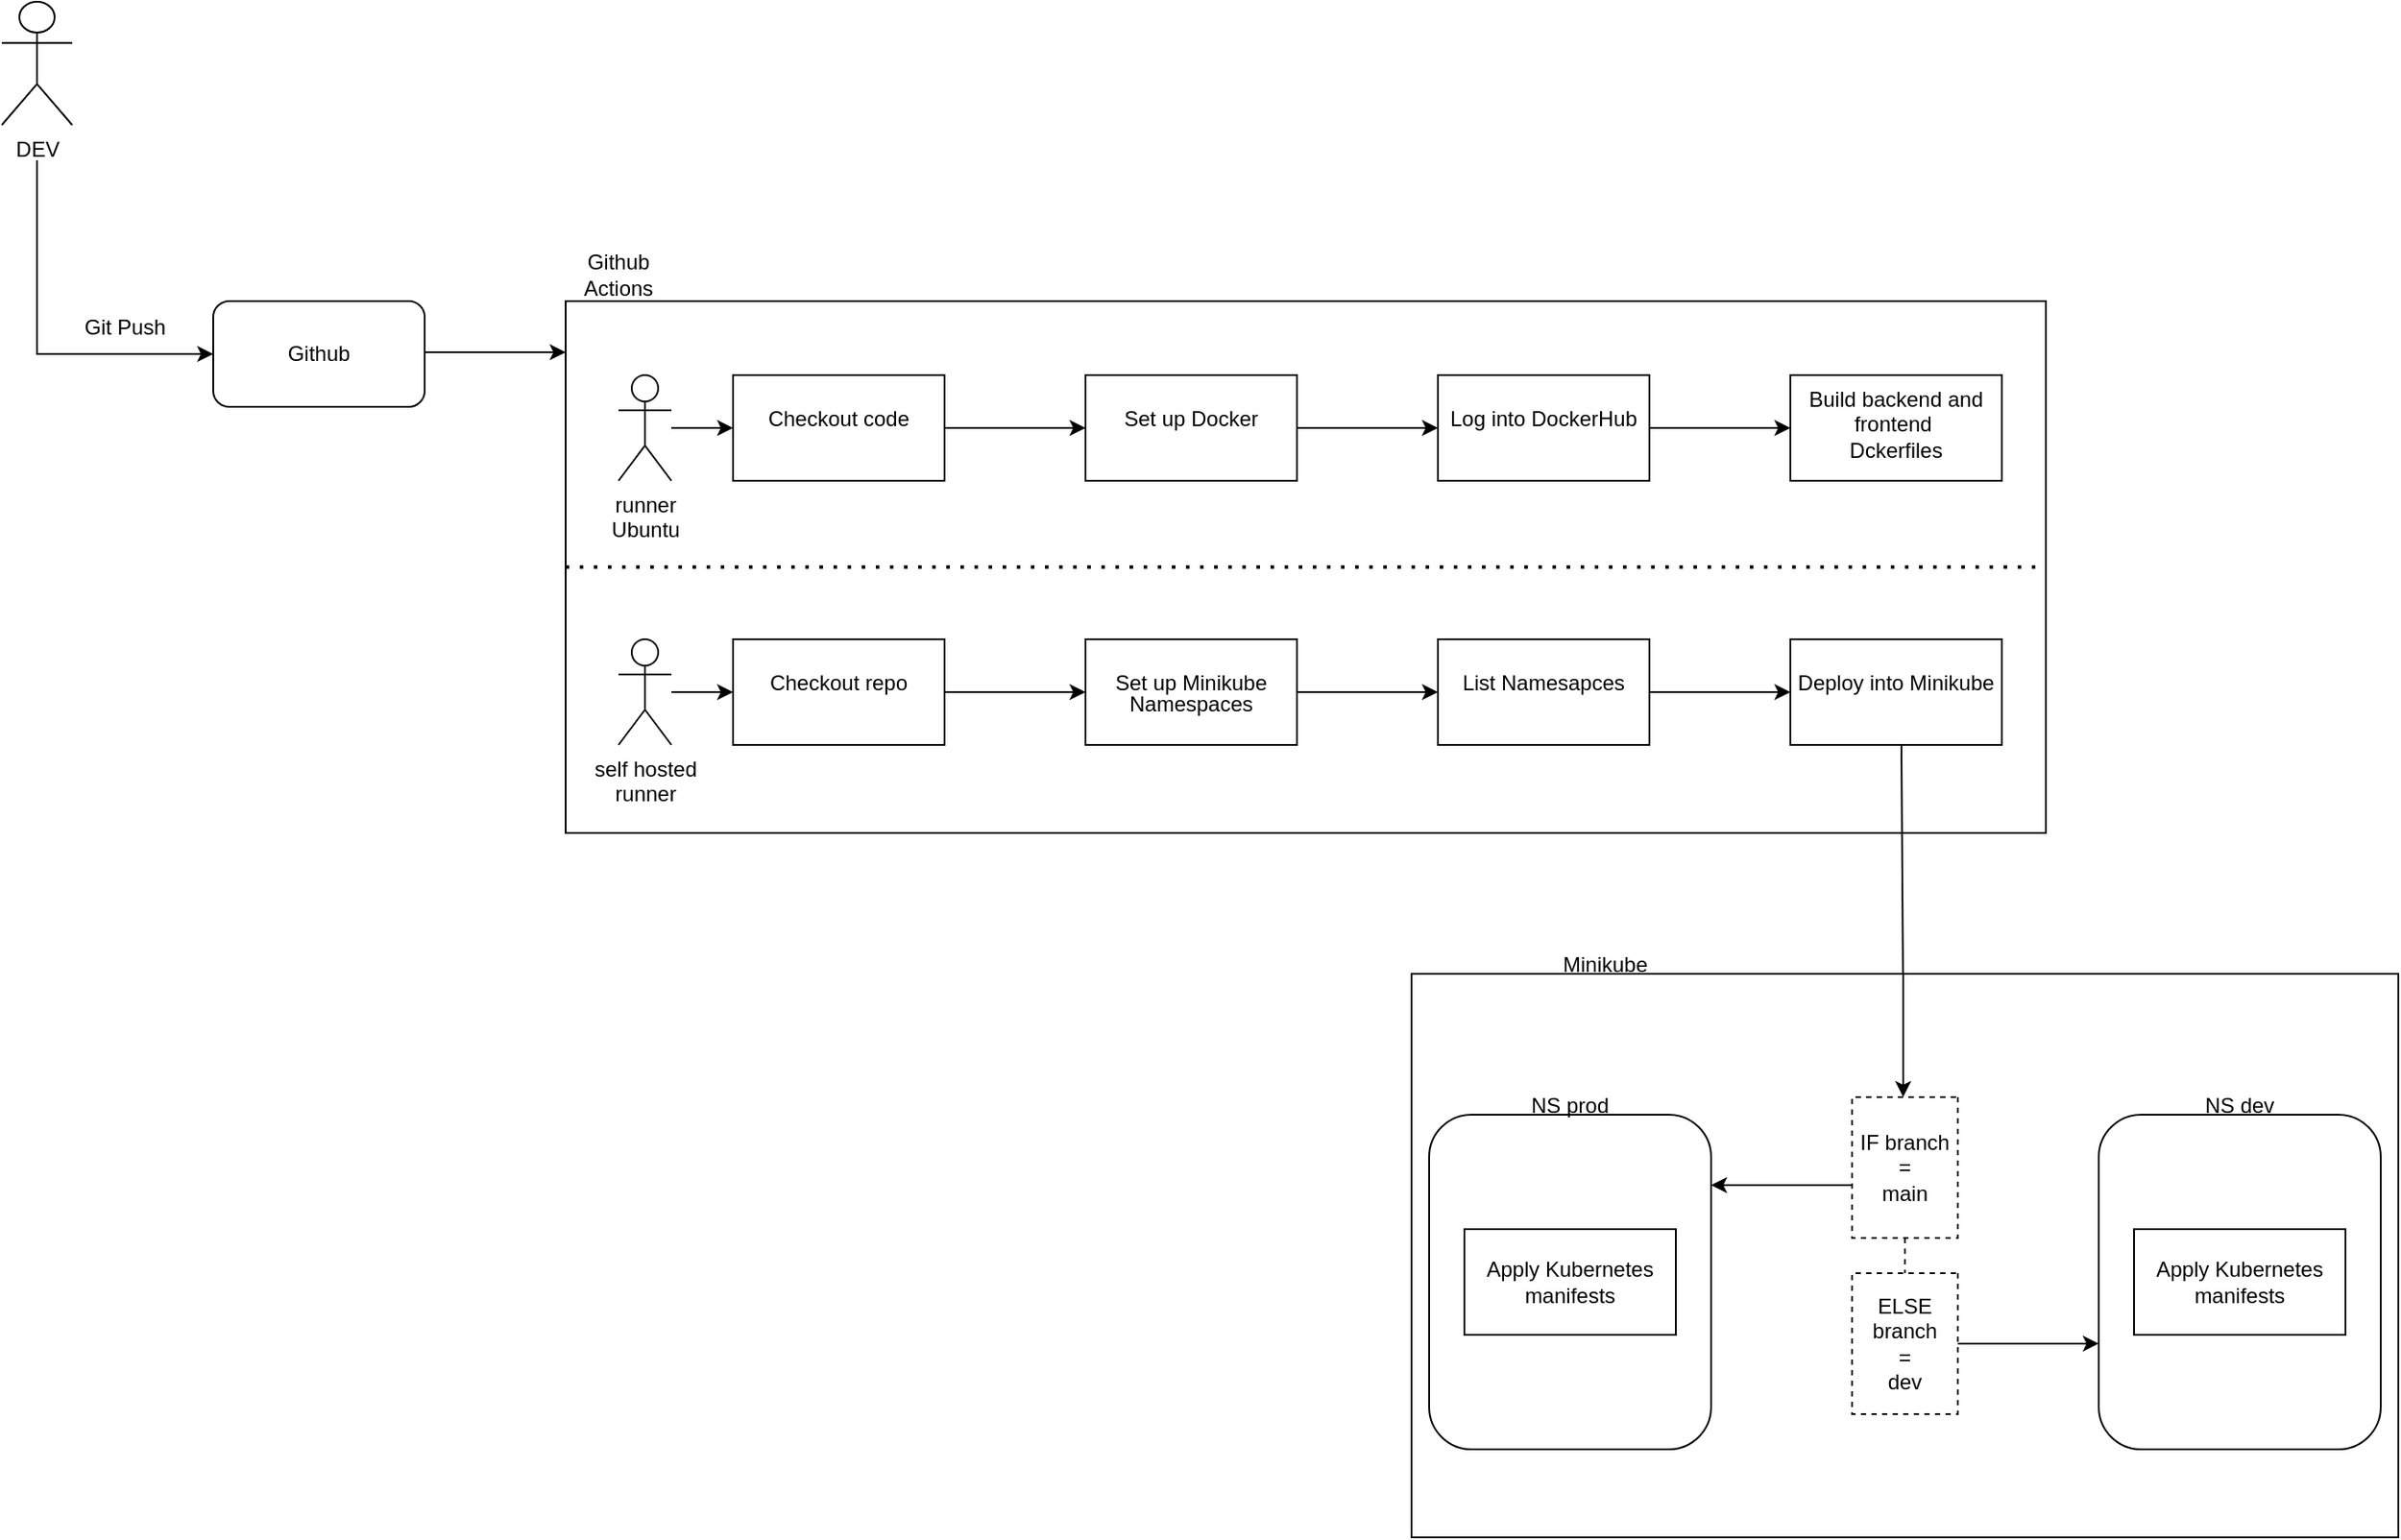 <mxfile version="21.7.5" type="github">
  <diagram name="Page-1" id="Gw-lzmFoAh1uQWyieuBi">
    <mxGraphModel dx="838" dy="425" grid="1" gridSize="10" guides="1" tooltips="1" connect="1" arrows="1" fold="1" page="1" pageScale="1" pageWidth="850" pageHeight="1100" math="0" shadow="0">
      <root>
        <mxCell id="0" />
        <mxCell id="1" parent="0" />
        <mxCell id="FG_kmjsE-A-tG6wg_vwJ-4" value="DEV" style="shape=umlActor;verticalLabelPosition=bottom;verticalAlign=top;html=1;" vertex="1" parent="1">
          <mxGeometry x="40" y="48" width="40" height="70" as="geometry" />
        </mxCell>
        <mxCell id="FG_kmjsE-A-tG6wg_vwJ-11" value="" style="endArrow=classic;html=1;rounded=0;" edge="1" parent="1">
          <mxGeometry width="50" height="50" relative="1" as="geometry">
            <mxPoint x="60" y="138" as="sourcePoint" />
            <mxPoint x="160" y="248" as="targetPoint" />
            <Array as="points">
              <mxPoint x="60" y="248" />
            </Array>
          </mxGeometry>
        </mxCell>
        <mxCell id="FG_kmjsE-A-tG6wg_vwJ-16" value="Github" style="rounded=1;whiteSpace=wrap;html=1;" vertex="1" parent="1">
          <mxGeometry x="160" y="218" width="120" height="60" as="geometry" />
        </mxCell>
        <mxCell id="FG_kmjsE-A-tG6wg_vwJ-17" value="Git Push" style="text;html=1;strokeColor=none;fillColor=none;align=center;verticalAlign=middle;whiteSpace=wrap;rounded=0;" vertex="1" parent="1">
          <mxGeometry x="80" y="218" width="60" height="30" as="geometry" />
        </mxCell>
        <mxCell id="FG_kmjsE-A-tG6wg_vwJ-19" value="" style="rounded=0;whiteSpace=wrap;html=1;movable=0;resizable=0;rotatable=0;deletable=0;editable=0;locked=1;connectable=0;" vertex="1" parent="1">
          <mxGeometry x="360" y="218" width="840" height="302" as="geometry" />
        </mxCell>
        <mxCell id="FG_kmjsE-A-tG6wg_vwJ-20" value="&lt;div&gt;Github Actions&lt;/div&gt;" style="text;html=1;strokeColor=none;fillColor=none;align=center;verticalAlign=middle;whiteSpace=wrap;rounded=0;" vertex="1" parent="1">
          <mxGeometry x="360" y="188" width="60" height="30" as="geometry" />
        </mxCell>
        <mxCell id="FG_kmjsE-A-tG6wg_vwJ-21" value="" style="endArrow=classic;html=1;rounded=0;" edge="1" parent="1">
          <mxGeometry width="50" height="50" relative="1" as="geometry">
            <mxPoint x="280" y="247.05" as="sourcePoint" />
            <mxPoint x="360" y="247.05" as="targetPoint" />
          </mxGeometry>
        </mxCell>
        <mxCell id="FG_kmjsE-A-tG6wg_vwJ-22" value="" style="endArrow=none;dashed=1;html=1;dashPattern=1 3;strokeWidth=2;rounded=0;entryX=1;entryY=0.5;entryDx=0;entryDy=0;exitX=0;exitY=0.5;exitDx=0;exitDy=0;" edge="1" parent="1" source="FG_kmjsE-A-tG6wg_vwJ-19" target="FG_kmjsE-A-tG6wg_vwJ-19">
          <mxGeometry width="50" height="50" relative="1" as="geometry">
            <mxPoint x="480" y="370" as="sourcePoint" />
            <mxPoint x="530" y="320" as="targetPoint" />
          </mxGeometry>
        </mxCell>
        <mxCell id="FG_kmjsE-A-tG6wg_vwJ-25" value="" style="edgeStyle=orthogonalEdgeStyle;rounded=0;orthogonalLoop=1;jettySize=auto;html=1;" edge="1" parent="1" source="FG_kmjsE-A-tG6wg_vwJ-23" target="FG_kmjsE-A-tG6wg_vwJ-24">
          <mxGeometry relative="1" as="geometry" />
        </mxCell>
        <mxCell id="FG_kmjsE-A-tG6wg_vwJ-23" value="&lt;div&gt;runner &lt;br&gt;&lt;/div&gt;&lt;div&gt;Ubuntu&lt;/div&gt;" style="shape=umlActor;verticalLabelPosition=bottom;verticalAlign=top;html=1;outlineConnect=0;" vertex="1" parent="1">
          <mxGeometry x="390" y="260" width="30" height="60" as="geometry" />
        </mxCell>
        <mxCell id="FG_kmjsE-A-tG6wg_vwJ-29" value="" style="edgeStyle=orthogonalEdgeStyle;rounded=0;orthogonalLoop=1;jettySize=auto;html=1;" edge="1" parent="1" source="FG_kmjsE-A-tG6wg_vwJ-24" target="FG_kmjsE-A-tG6wg_vwJ-28">
          <mxGeometry relative="1" as="geometry" />
        </mxCell>
        <mxCell id="FG_kmjsE-A-tG6wg_vwJ-24" value="&lt;p style=&quot;line-height: 100%;&quot;&gt;Checkout code&lt;br&gt;&lt;/p&gt;&lt;p style=&quot;line-height: 100%;&quot;&gt;&lt;br&gt;&lt;/p&gt;&lt;p&gt;&lt;/p&gt;" style="whiteSpace=wrap;html=1;verticalAlign=top;" vertex="1" parent="1">
          <mxGeometry x="455" y="260" width="120" height="60" as="geometry" />
        </mxCell>
        <mxCell id="FG_kmjsE-A-tG6wg_vwJ-31" value="" style="edgeStyle=orthogonalEdgeStyle;rounded=0;orthogonalLoop=1;jettySize=auto;html=1;" edge="1" parent="1" source="FG_kmjsE-A-tG6wg_vwJ-28" target="FG_kmjsE-A-tG6wg_vwJ-30">
          <mxGeometry relative="1" as="geometry" />
        </mxCell>
        <mxCell id="FG_kmjsE-A-tG6wg_vwJ-28" value="&lt;p style=&quot;line-height: 100%;&quot;&gt;Set up Docker&lt;br&gt;&lt;/p&gt;" style="whiteSpace=wrap;html=1;verticalAlign=top;" vertex="1" parent="1">
          <mxGeometry x="655" y="260" width="120" height="60" as="geometry" />
        </mxCell>
        <mxCell id="FG_kmjsE-A-tG6wg_vwJ-33" value="" style="edgeStyle=orthogonalEdgeStyle;rounded=0;orthogonalLoop=1;jettySize=auto;html=1;" edge="1" parent="1" source="FG_kmjsE-A-tG6wg_vwJ-30" target="FG_kmjsE-A-tG6wg_vwJ-32">
          <mxGeometry relative="1" as="geometry" />
        </mxCell>
        <mxCell id="FG_kmjsE-A-tG6wg_vwJ-30" value="&lt;p style=&quot;line-height: 100%;&quot;&gt;Log into DockerHub&lt;/p&gt;" style="whiteSpace=wrap;html=1;verticalAlign=top;" vertex="1" parent="1">
          <mxGeometry x="855" y="260" width="120" height="60" as="geometry" />
        </mxCell>
        <mxCell id="FG_kmjsE-A-tG6wg_vwJ-32" value="&lt;div&gt;Build backend and frontend&amp;nbsp;&lt;/div&gt;&lt;div&gt;Dckerfiles&lt;/div&gt;" style="whiteSpace=wrap;html=1;verticalAlign=top;" vertex="1" parent="1">
          <mxGeometry x="1055" y="260" width="120" height="60" as="geometry" />
        </mxCell>
        <mxCell id="FG_kmjsE-A-tG6wg_vwJ-36" value="" style="edgeStyle=orthogonalEdgeStyle;rounded=0;orthogonalLoop=1;jettySize=auto;html=1;" edge="1" parent="1" source="FG_kmjsE-A-tG6wg_vwJ-37" target="FG_kmjsE-A-tG6wg_vwJ-39">
          <mxGeometry relative="1" as="geometry" />
        </mxCell>
        <mxCell id="FG_kmjsE-A-tG6wg_vwJ-37" value="&lt;div&gt;self hosted&lt;/div&gt;&lt;div&gt;runner&lt;br&gt;&lt;/div&gt;" style="shape=umlActor;verticalLabelPosition=bottom;verticalAlign=top;html=1;outlineConnect=0;" vertex="1" parent="1">
          <mxGeometry x="390" y="410" width="30" height="60" as="geometry" />
        </mxCell>
        <mxCell id="FG_kmjsE-A-tG6wg_vwJ-38" value="" style="edgeStyle=orthogonalEdgeStyle;rounded=0;orthogonalLoop=1;jettySize=auto;html=1;" edge="1" parent="1" source="FG_kmjsE-A-tG6wg_vwJ-39" target="FG_kmjsE-A-tG6wg_vwJ-41">
          <mxGeometry relative="1" as="geometry" />
        </mxCell>
        <mxCell id="FG_kmjsE-A-tG6wg_vwJ-39" value="&lt;p style=&quot;line-height: 100%;&quot;&gt;Checkout repo&lt;br&gt;&lt;/p&gt;&lt;p style=&quot;line-height: 100%;&quot;&gt;&lt;br&gt;&lt;/p&gt;&lt;p&gt;&lt;/p&gt;" style="whiteSpace=wrap;html=1;verticalAlign=top;" vertex="1" parent="1">
          <mxGeometry x="455" y="410" width="120" height="60" as="geometry" />
        </mxCell>
        <mxCell id="FG_kmjsE-A-tG6wg_vwJ-40" value="" style="edgeStyle=orthogonalEdgeStyle;rounded=0;orthogonalLoop=1;jettySize=auto;html=1;" edge="1" parent="1" source="FG_kmjsE-A-tG6wg_vwJ-41" target="FG_kmjsE-A-tG6wg_vwJ-43">
          <mxGeometry relative="1" as="geometry" />
        </mxCell>
        <mxCell id="FG_kmjsE-A-tG6wg_vwJ-41" value="&lt;p style=&quot;line-height: 100%;&quot;&gt;Set up Minikube Namespaces&lt;br&gt;&lt;/p&gt;" style="whiteSpace=wrap;html=1;verticalAlign=top;" vertex="1" parent="1">
          <mxGeometry x="655" y="410" width="120" height="60" as="geometry" />
        </mxCell>
        <mxCell id="FG_kmjsE-A-tG6wg_vwJ-42" value="" style="edgeStyle=orthogonalEdgeStyle;rounded=0;orthogonalLoop=1;jettySize=auto;html=1;" edge="1" parent="1" source="FG_kmjsE-A-tG6wg_vwJ-43" target="FG_kmjsE-A-tG6wg_vwJ-45">
          <mxGeometry relative="1" as="geometry" />
        </mxCell>
        <mxCell id="FG_kmjsE-A-tG6wg_vwJ-43" value="&lt;p style=&quot;line-height: 110%;&quot;&gt;List Namesapces&lt;br&gt;&lt;/p&gt;" style="whiteSpace=wrap;html=1;verticalAlign=top;" vertex="1" parent="1">
          <mxGeometry x="855" y="410" width="120" height="60" as="geometry" />
        </mxCell>
        <mxCell id="FG_kmjsE-A-tG6wg_vwJ-45" value="&lt;p style=&quot;line-height: 100%;&quot;&gt;Deploy into Minikube&lt;br&gt;&lt;/p&gt;" style="whiteSpace=wrap;html=1;verticalAlign=top;" vertex="1" parent="1">
          <mxGeometry x="1055" y="410" width="120" height="60" as="geometry" />
        </mxCell>
        <mxCell id="FG_kmjsE-A-tG6wg_vwJ-55" value="" style="rounded=0;whiteSpace=wrap;html=1;fillColor=none;movable=0;resizable=0;rotatable=0;deletable=0;editable=0;locked=1;connectable=0;" vertex="1" parent="1">
          <mxGeometry x="840" y="600" width="560" height="320" as="geometry" />
        </mxCell>
        <mxCell id="FG_kmjsE-A-tG6wg_vwJ-57" value="" style="endArrow=none;html=1;rounded=0;exitX=0.5;exitY=1;exitDx=0;exitDy=0;" edge="1" parent="1" target="FG_kmjsE-A-tG6wg_vwJ-55">
          <mxGeometry width="50" height="50" relative="1" as="geometry">
            <mxPoint x="1118" y="470" as="sourcePoint" />
            <mxPoint x="1118" y="600" as="targetPoint" />
          </mxGeometry>
        </mxCell>
        <mxCell id="FG_kmjsE-A-tG6wg_vwJ-58" value="Minikube" style="text;html=1;strokeColor=none;fillColor=none;align=center;verticalAlign=middle;whiteSpace=wrap;rounded=0;" vertex="1" parent="1">
          <mxGeometry x="920" y="580" width="60" height="30" as="geometry" />
        </mxCell>
        <mxCell id="FG_kmjsE-A-tG6wg_vwJ-60" value="" style="rounded=1;whiteSpace=wrap;html=1;direction=south;" vertex="1" parent="1">
          <mxGeometry x="850" y="680" width="160" height="190" as="geometry" />
        </mxCell>
        <mxCell id="FG_kmjsE-A-tG6wg_vwJ-61" value="" style="rounded=1;whiteSpace=wrap;html=1;direction=south;" vertex="1" parent="1">
          <mxGeometry x="1230" y="680" width="160" height="190" as="geometry" />
        </mxCell>
        <mxCell id="FG_kmjsE-A-tG6wg_vwJ-62" value="NS prod" style="text;html=1;strokeColor=none;fillColor=none;align=center;verticalAlign=middle;whiteSpace=wrap;rounded=0;" vertex="1" parent="1">
          <mxGeometry x="900" y="660" width="60" height="30" as="geometry" />
        </mxCell>
        <mxCell id="FG_kmjsE-A-tG6wg_vwJ-63" value="NS dev" style="text;html=1;strokeColor=none;fillColor=none;align=center;verticalAlign=middle;whiteSpace=wrap;rounded=0;" vertex="1" parent="1">
          <mxGeometry x="1280" y="660" width="60" height="30" as="geometry" />
        </mxCell>
        <mxCell id="FG_kmjsE-A-tG6wg_vwJ-64" value="&lt;div&gt;IF branch&lt;/div&gt;&lt;div&gt;=&lt;/div&gt;&lt;div&gt;main&lt;br&gt;&lt;/div&gt;" style="rounded=0;whiteSpace=wrap;html=1;rotation=0;direction=south;dashed=1;" vertex="1" parent="1">
          <mxGeometry x="1090" y="670" width="60" height="80" as="geometry" />
        </mxCell>
        <mxCell id="FG_kmjsE-A-tG6wg_vwJ-65" value="&lt;div&gt;ELSE branch&lt;/div&gt;&lt;div&gt;=&lt;/div&gt;&lt;div&gt;dev&lt;br&gt;&lt;/div&gt;" style="rounded=0;whiteSpace=wrap;html=1;rotation=0;direction=south;dashed=1;" vertex="1" parent="1">
          <mxGeometry x="1090" y="770" width="60" height="80" as="geometry" />
        </mxCell>
        <mxCell id="FG_kmjsE-A-tG6wg_vwJ-66" value="" style="endArrow=classic;html=1;rounded=0;entryX=0;entryY=0.5;entryDx=0;entryDy=0;" edge="1" parent="1">
          <mxGeometry width="50" height="50" relative="1" as="geometry">
            <mxPoint x="1119" y="600" as="sourcePoint" />
            <mxPoint x="1119" y="670" as="targetPoint" />
          </mxGeometry>
        </mxCell>
        <mxCell id="FG_kmjsE-A-tG6wg_vwJ-67" value="" style="endArrow=classic;html=1;rounded=0;" edge="1" parent="1">
          <mxGeometry width="50" height="50" relative="1" as="geometry">
            <mxPoint x="1090" y="720" as="sourcePoint" />
            <mxPoint x="1010" y="720" as="targetPoint" />
          </mxGeometry>
        </mxCell>
        <mxCell id="FG_kmjsE-A-tG6wg_vwJ-68" value="" style="endArrow=none;html=1;rounded=0;exitX=1;exitY=0.5;exitDx=0;exitDy=0;entryX=0;entryY=0.5;entryDx=0;entryDy=0;dashed=1;" edge="1" parent="1" source="FG_kmjsE-A-tG6wg_vwJ-64" target="FG_kmjsE-A-tG6wg_vwJ-65">
          <mxGeometry width="50" height="50" relative="1" as="geometry">
            <mxPoint x="1030" y="700" as="sourcePoint" />
            <mxPoint x="1080" y="650" as="targetPoint" />
          </mxGeometry>
        </mxCell>
        <mxCell id="FG_kmjsE-A-tG6wg_vwJ-69" value="" style="endArrow=classic;html=1;rounded=0;exitX=0.5;exitY=0;exitDx=0;exitDy=0;entryX=0.684;entryY=1;entryDx=0;entryDy=0;entryPerimeter=0;" edge="1" parent="1" source="FG_kmjsE-A-tG6wg_vwJ-65" target="FG_kmjsE-A-tG6wg_vwJ-61">
          <mxGeometry width="50" height="50" relative="1" as="geometry">
            <mxPoint x="1030" y="730" as="sourcePoint" />
            <mxPoint x="1080" y="680" as="targetPoint" />
          </mxGeometry>
        </mxCell>
        <mxCell id="FG_kmjsE-A-tG6wg_vwJ-70" value="&lt;div&gt;Apply Kubernetes&lt;/div&gt;&lt;div&gt;manifests&lt;br&gt;&lt;/div&gt;" style="rounded=0;whiteSpace=wrap;html=1;" vertex="1" parent="1">
          <mxGeometry x="870" y="745" width="120" height="60" as="geometry" />
        </mxCell>
        <mxCell id="FG_kmjsE-A-tG6wg_vwJ-71" value="&lt;div&gt;Apply Kubernetes&lt;/div&gt;&lt;div&gt;manifests&lt;br&gt;&lt;/div&gt;" style="rounded=0;whiteSpace=wrap;html=1;" vertex="1" parent="1">
          <mxGeometry x="1250" y="745" width="120" height="60" as="geometry" />
        </mxCell>
      </root>
    </mxGraphModel>
  </diagram>
</mxfile>
